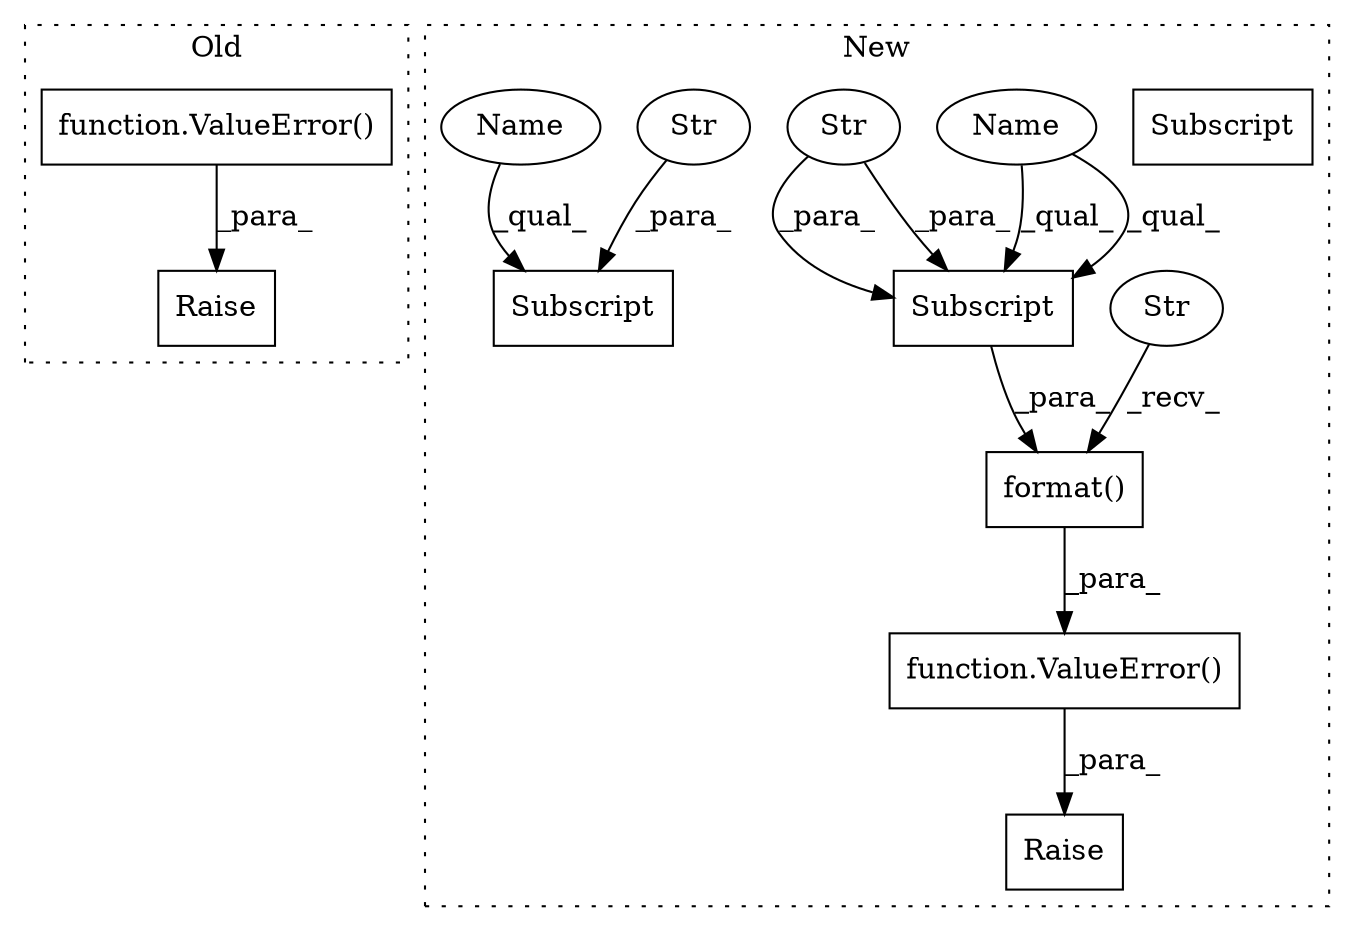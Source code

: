 digraph G {
subgraph cluster0 {
1 [label="Raise" a="91" s="5966" l="6" shape="box"];
4 [label="function.ValueError()" a="75" s="5972,6012" l="11,2" shape="box"];
label = "Old";
style="dotted";
}
subgraph cluster1 {
2 [label="Subscript" a="63" s="6311,0" l="26,0" shape="box"];
3 [label="Str" a="66" s="6323" l="13" shape="ellipse"];
5 [label="Subscript" a="63" s="5757,0" l="28,0" shape="box"];
6 [label="Str" a="66" s="5769" l="15" shape="ellipse"];
7 [label="format()" a="75" s="6274,6337" l="37,1" shape="box"];
8 [label="Str" a="66" s="6274" l="29" shape="ellipse"];
9 [label="Raise" a="91" s="6257" l="6" shape="box"];
10 [label="function.ValueError()" a="75" s="6263,6338" l="11,1" shape="box"];
11 [label="Subscript" a="63" s="6311,0" l="26,0" shape="box"];
12 [label="Name" a="87" s="5757" l="11" shape="ellipse"];
13 [label="Name" a="87" s="6311" l="11" shape="ellipse"];
label = "New";
style="dotted";
}
3 -> 11 [label="_para_"];
3 -> 11 [label="_para_"];
4 -> 1 [label="_para_"];
6 -> 5 [label="_para_"];
7 -> 10 [label="_para_"];
8 -> 7 [label="_recv_"];
10 -> 9 [label="_para_"];
11 -> 7 [label="_para_"];
12 -> 5 [label="_qual_"];
13 -> 11 [label="_qual_"];
13 -> 11 [label="_qual_"];
}
